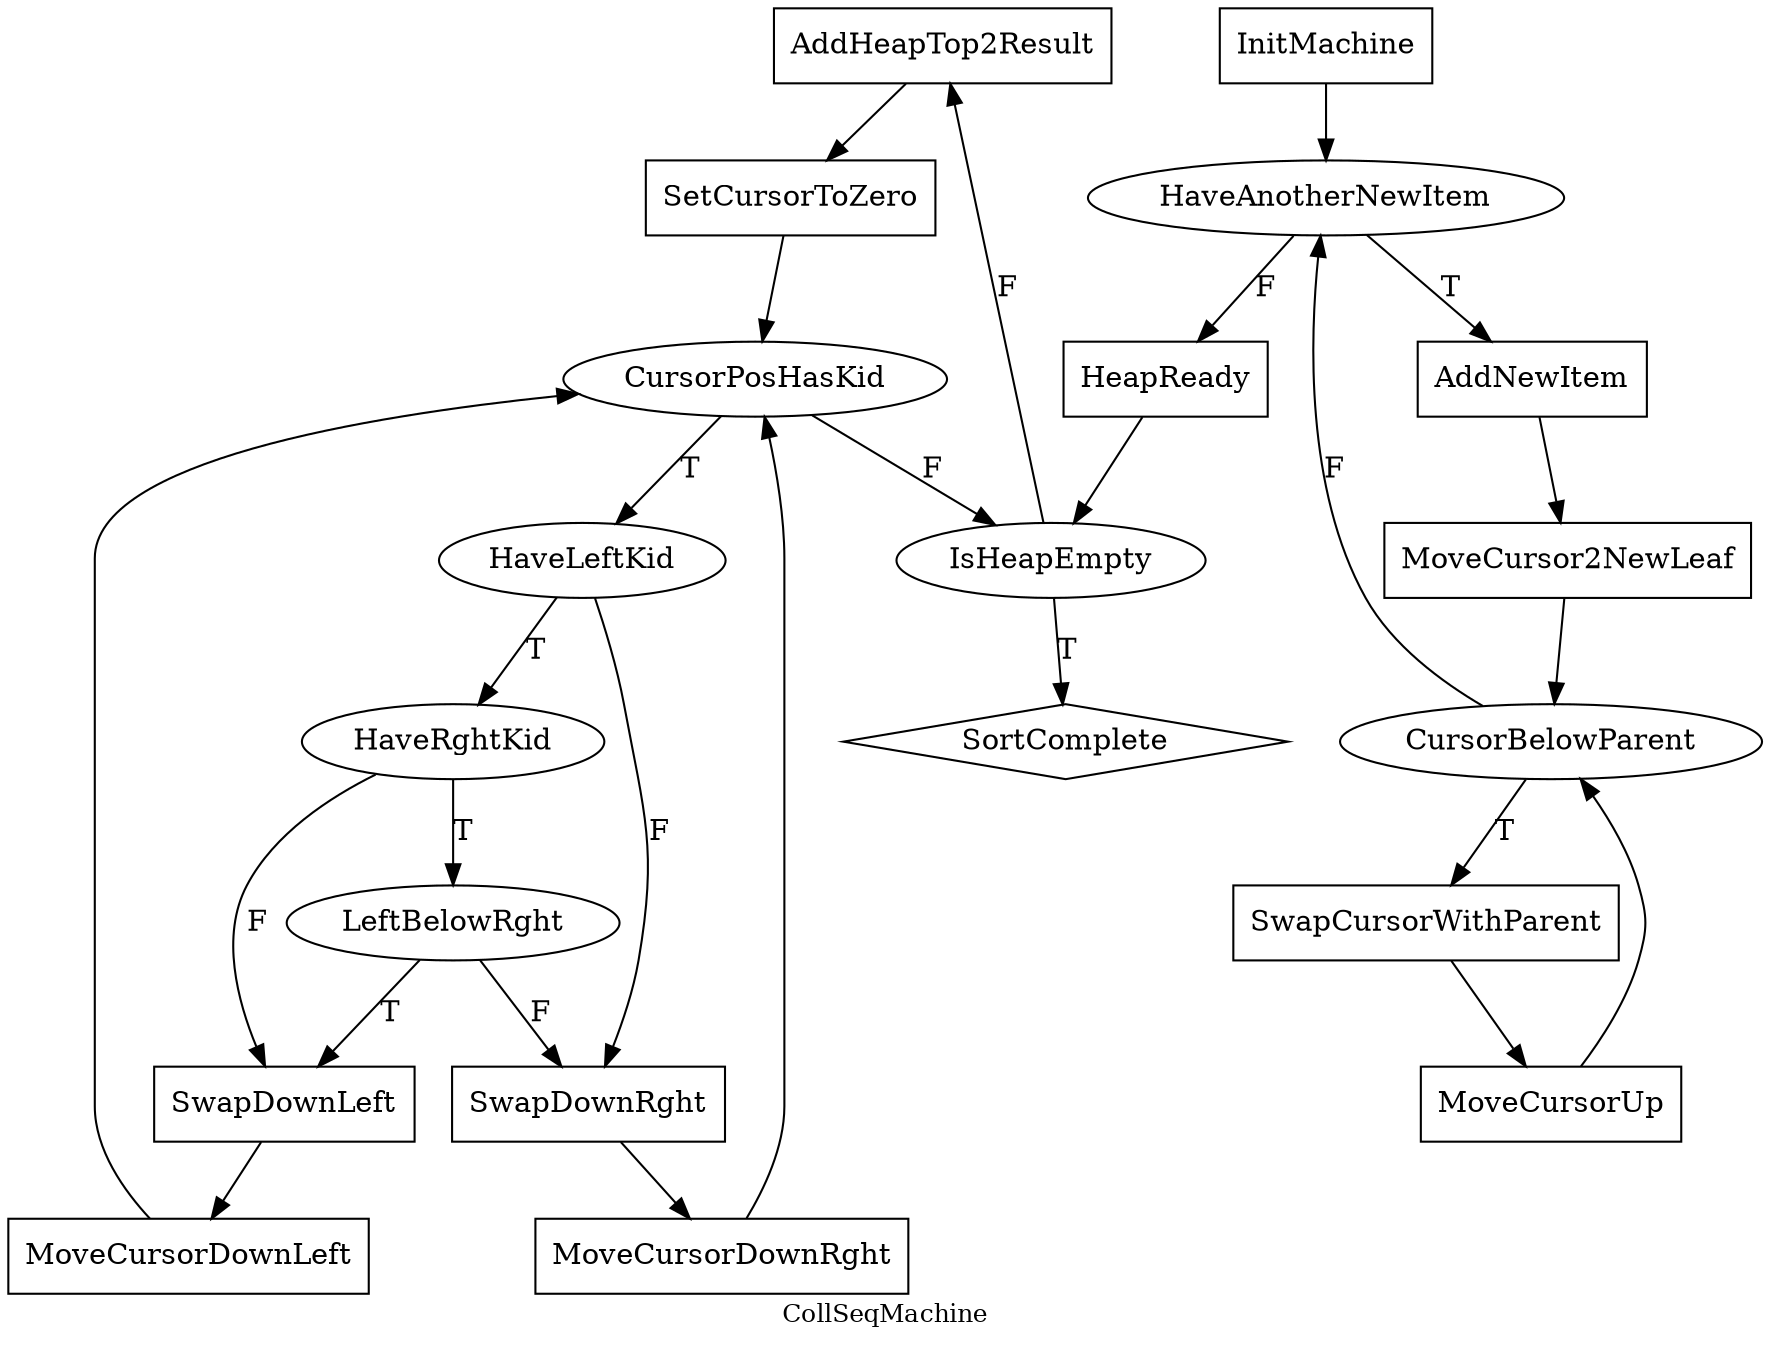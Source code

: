 digraph MyGraphName {
node [shape=box] AddHeapTop2Result; SwapDownRght; MoveCursorDownLeft; MoveCursorUp; MoveCursor2NewLeaf; SetCursorToZero; HeapReady; InitMachine; SwapDownLeft; AddNewItem; SwapCursorWithParent; MoveCursorDownRght
node [shape=diamond] SortComplete
node [shape=ellipse] CursorPosHasKid; CursorBelowParent; LeftBelowRght; HaveAnotherNewItem; IsHeapEmpty; HaveLeftKid; HaveRghtKid
SwapDownLeft->MoveCursorDownLeft ;
MoveCursor2NewLeaf->CursorBelowParent ;
SwapDownRght->MoveCursorDownRght ;
InitMachine->HaveAnotherNewItem ;
IsHeapEmpty->SortComplete [label=T];
HaveAnotherNewItem->HeapReady [label=F];
CursorBelowParent->HaveAnotherNewItem [label=F];
HaveAnotherNewItem->AddNewItem [label=T];
CursorPosHasKid->IsHeapEmpty [label=F];
MoveCursorUp->CursorBelowParent ;
HaveRghtKid->SwapDownLeft [label=F];
MoveCursorDownRght->CursorPosHasKid ;
CursorBelowParent->SwapCursorWithParent [label=T];
CursorPosHasKid->HaveLeftKid [label=T];
LeftBelowRght->SwapDownRght [label=F];
IsHeapEmpty->AddHeapTop2Result [label=F];
LeftBelowRght->SwapDownLeft [label=T];
MoveCursorDownLeft->CursorPosHasKid ;
HeapReady->IsHeapEmpty ;
HaveRghtKid->LeftBelowRght [label=T];
SetCursorToZero->CursorPosHasKid ;
HaveLeftKid->HaveRghtKid [label=T];
AddHeapTop2Result->SetCursorToZero ;
SwapCursorWithParent->MoveCursorUp ;
HaveLeftKid->SwapDownRght [label=F];
AddNewItem->MoveCursor2NewLeaf ;
overlap=false
label=CollSeqMachine
fontsize=12
}
